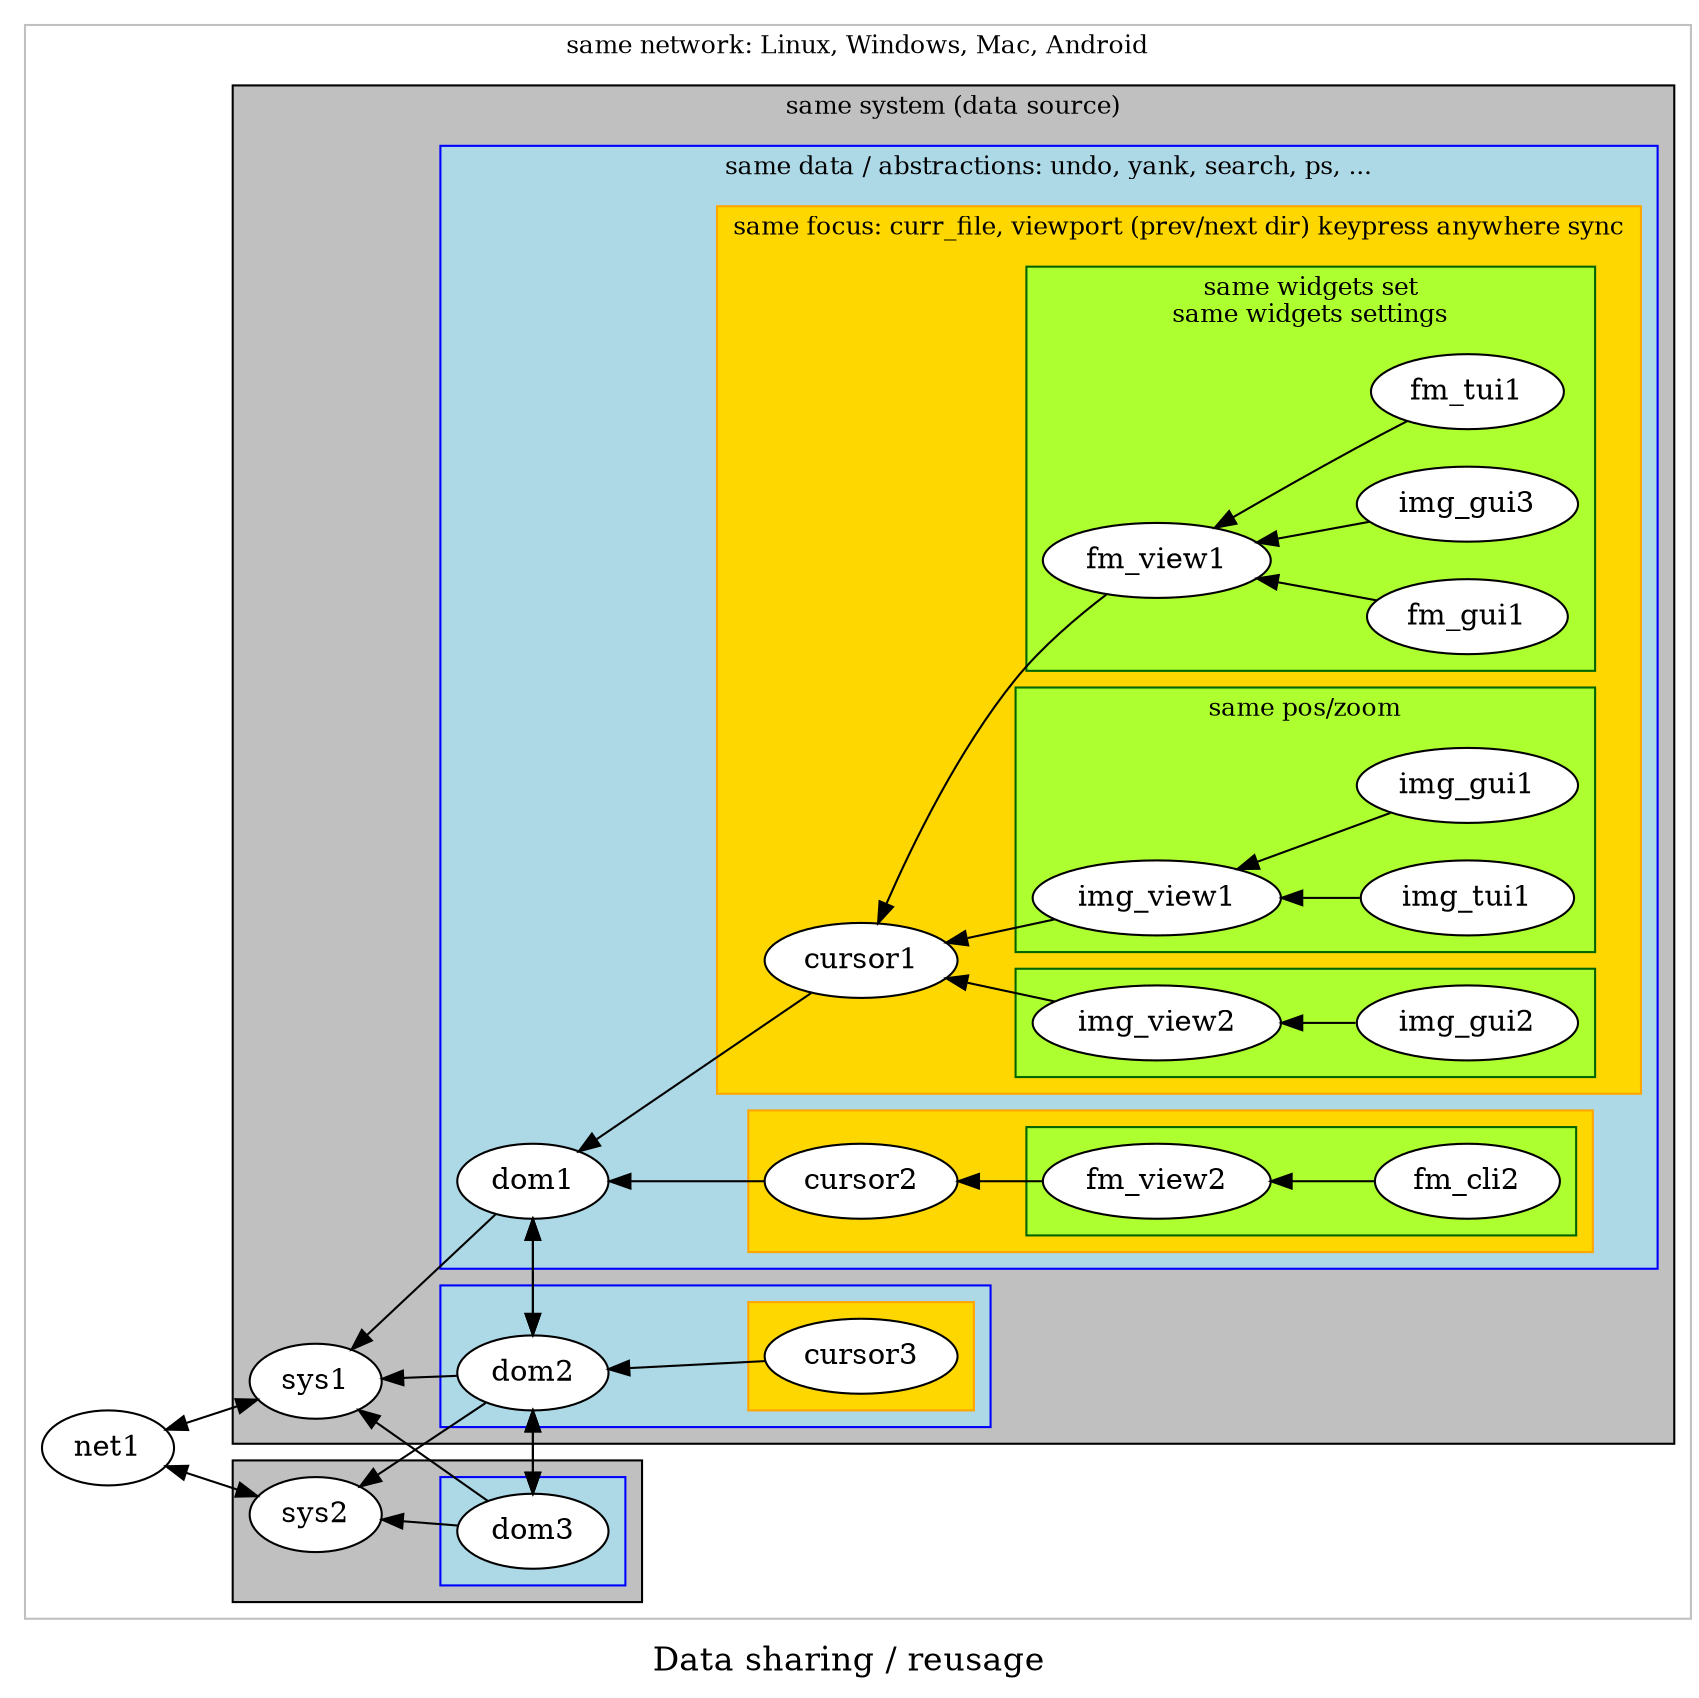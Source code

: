 digraph G {
  rankdir="RL"
  fontsize=16

  label="Data sharing / reusage"

  subgraph cluster_net1 {
    style=filled
    fontsize=12
    // fontcolor="gray"
    node [style=filled fillcolor=white color=black]

    label="same network: Linux, Windows, Mac, Android"
    fillcolor=white
    color=gray

    sys1, sys2 -> net1 [dir=both]
    dom2, dom3 -> sys1, sys2
    dom1 -> sys1
    dom1 -> dom2 [dir=both constraint=false]
    dom2 -> dom1, dom3 [dir=both constraint=false]
    dom3 -> dom2 [dir=both constraint=false]

    subgraph cluster_sys1 {
      label="same system (data source)"
      fillcolor=gray
      color=black

      sys1

      subgraph cluster_dom1 {
        label="same data / abstractions: undo, yank, search, ps, ..."
        fillcolor=lightblue
        color=blue

        cursor1, cursor2 -> dom1

        subgraph cluster_cur1 {
          label="same focus: curr_file, viewport (prev/next dir) keypress anywhere sync"
          fillcolor=gold
          color=orange

          fm_view1, img_view1, img_view2 -> cursor1

          subgraph cluster_fm1 {
            label="same widgets set\nsame widgets settings"
            fillcolor=greenyellow
            color=darkgreen

            fm_gui1, fm_tui1, img_gui3 -> fm_view1
          }
          subgraph cluster_img1 {
            label="same pos/zoom"
            fillcolor=greenyellow
            color=darkgreen

            img_gui1, img_tui1 -> img_view1
          }
          subgraph cluster_img2 {
            label=""
            fillcolor=greenyellow
            color=darkgreen

            img_gui2 -> img_view2
          }
        }

        subgraph cluster_cur2 {
          label=""
          fillcolor=gold
          color=orange

          fm_view2 -> cursor2

          subgraph cluster_fm4 {
            fillcolor=greenyellow
            color=darkgreen

            fm_cli2 -> fm_view2
          }
        }
      }

      subgraph cluster_dom2 {
        label=""
        fillcolor=lightblue
        color=blue

        cursor3 -> dom2

        subgraph cluster_cur3 {
          fillcolor=gold
          color=orange

          cursor3
        }
      }
    }

    subgraph cluster_sys2 {
      label=""
      fillcolor=gray
      color=black

      sys2

      subgraph cluster_dom3 {
        fillcolor=lightblue
        color=blue

        dom3
      }
    }
  }
}
